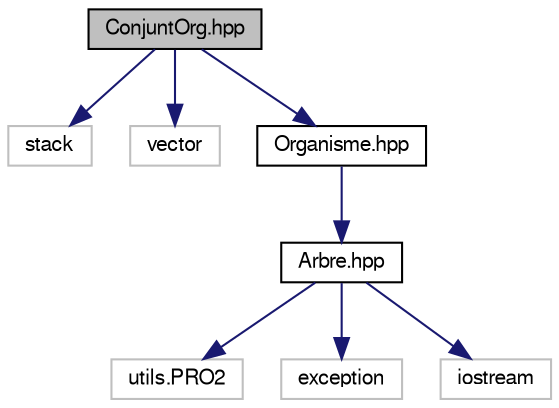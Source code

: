 digraph "ConjuntOrg.hpp"
{
  edge [fontname="FreeSans",fontsize="10",labelfontname="FreeSans",labelfontsize="10"];
  node [fontname="FreeSans",fontsize="10",shape=record];
  Node1 [label="ConjuntOrg.hpp",height=0.2,width=0.4,color="black", fillcolor="grey75", style="filled" fontcolor="black"];
  Node1 -> Node2 [color="midnightblue",fontsize="10",style="solid",fontname="FreeSans"];
  Node2 [label="stack",height=0.2,width=0.4,color="grey75", fillcolor="white", style="filled"];
  Node1 -> Node3 [color="midnightblue",fontsize="10",style="solid",fontname="FreeSans"];
  Node3 [label="vector",height=0.2,width=0.4,color="grey75", fillcolor="white", style="filled"];
  Node1 -> Node4 [color="midnightblue",fontsize="10",style="solid",fontname="FreeSans"];
  Node4 [label="Organisme.hpp",height=0.2,width=0.4,color="black", fillcolor="white", style="filled",URL="$_organisme_8hpp.html",tooltip="Especificació de la classe Organisme. "];
  Node4 -> Node5 [color="midnightblue",fontsize="10",style="solid",fontname="FreeSans"];
  Node5 [label="Arbre.hpp",height=0.2,width=0.4,color="black", fillcolor="white", style="filled",URL="$_arbre_8hpp.html"];
  Node5 -> Node6 [color="midnightblue",fontsize="10",style="solid",fontname="FreeSans"];
  Node6 [label="utils.PRO2",height=0.2,width=0.4,color="grey75", fillcolor="white", style="filled"];
  Node5 -> Node7 [color="midnightblue",fontsize="10",style="solid",fontname="FreeSans"];
  Node7 [label="exception",height=0.2,width=0.4,color="grey75", fillcolor="white", style="filled"];
  Node5 -> Node8 [color="midnightblue",fontsize="10",style="solid",fontname="FreeSans"];
  Node8 [label="iostream",height=0.2,width=0.4,color="grey75", fillcolor="white", style="filled"];
}
